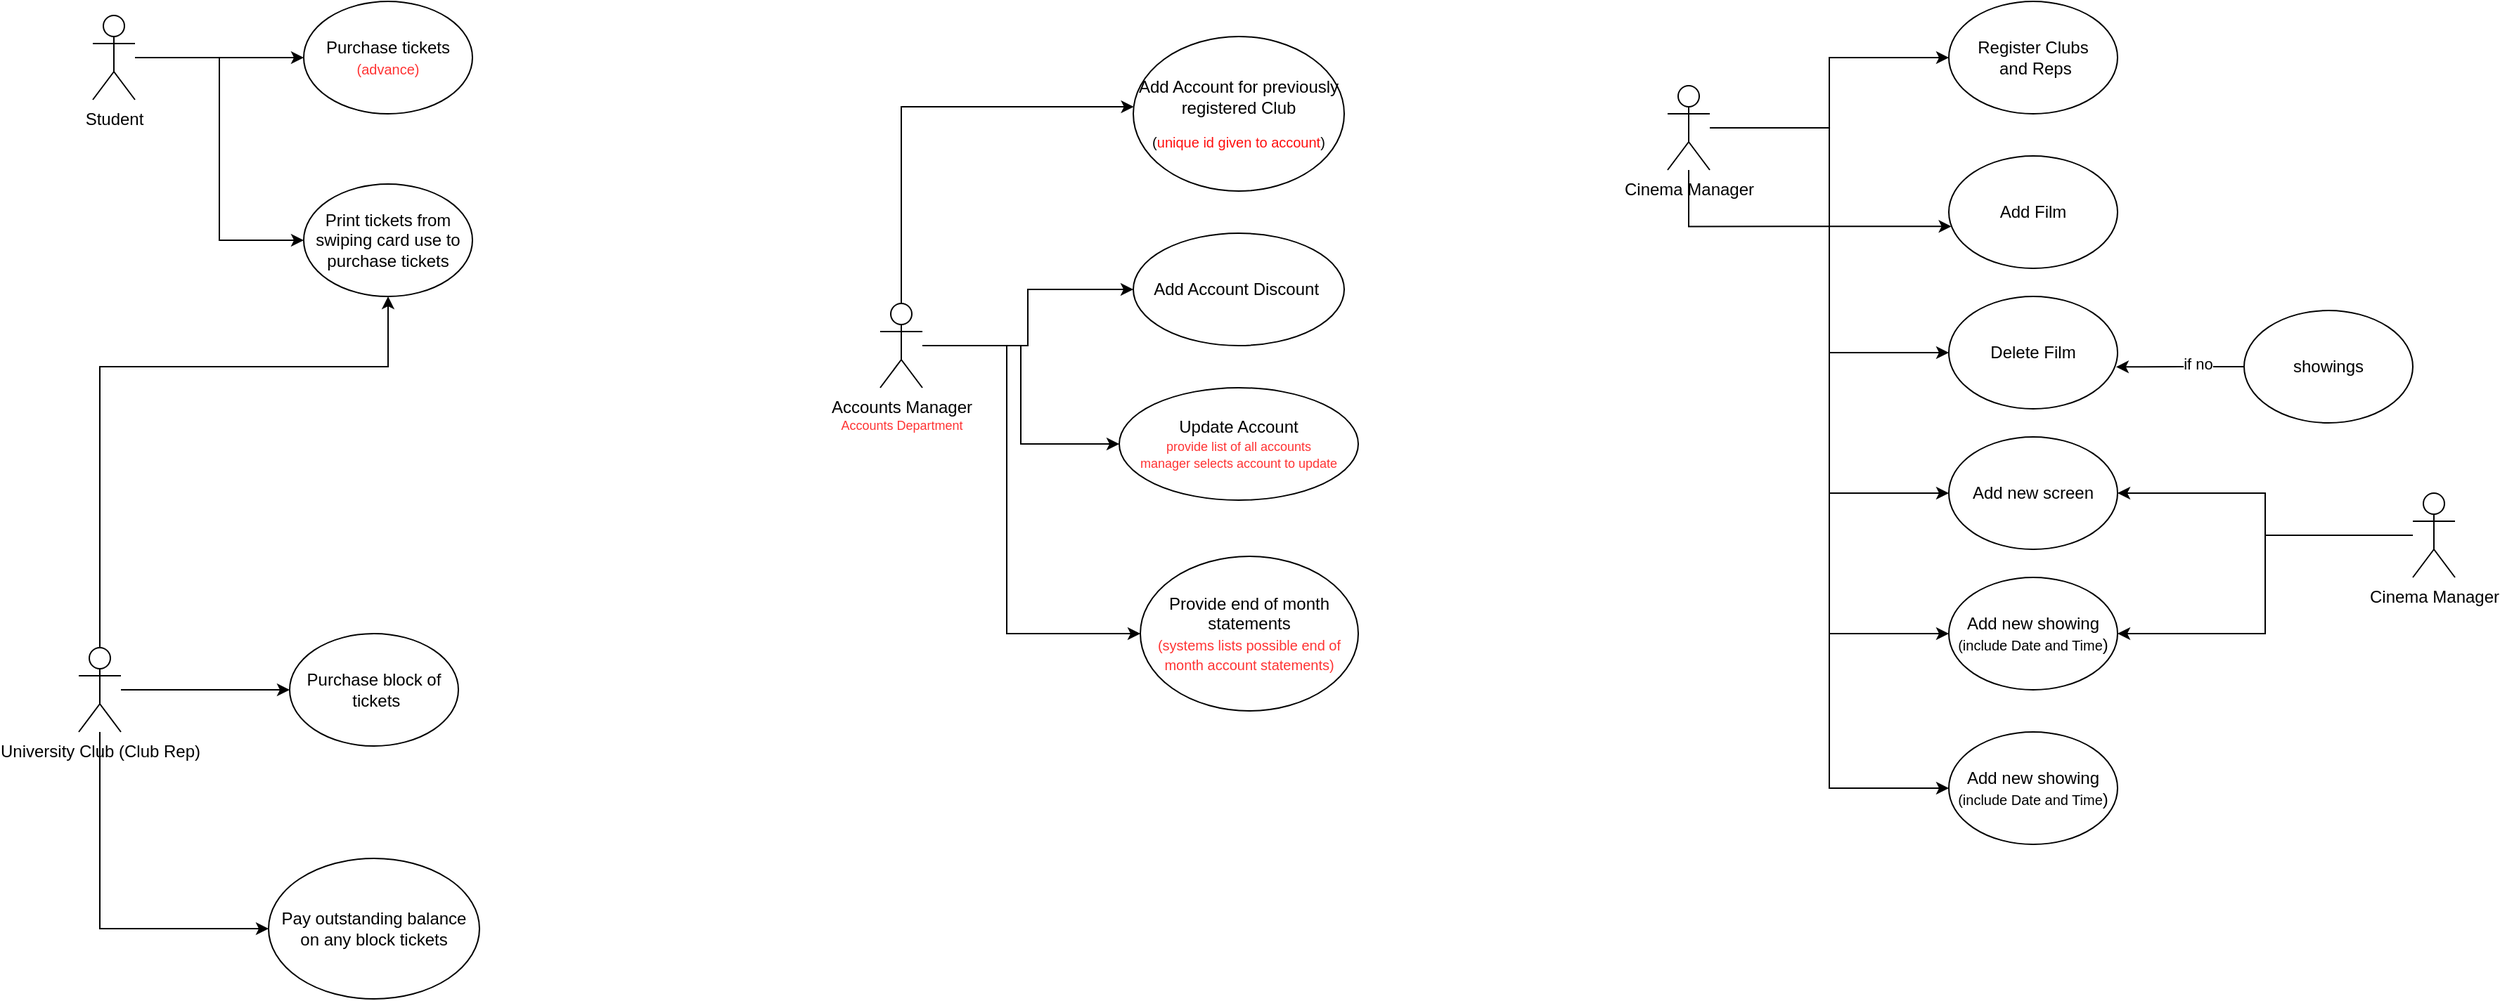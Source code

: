 <mxfile version="16.6.4" type="github">
  <diagram name="Page-1" id="13e1069c-82ec-6db2-03f1-153e76fe0fe0">
    <mxGraphModel dx="3297" dy="2437" grid="1" gridSize="10" guides="1" tooltips="1" connect="1" arrows="1" fold="1" page="1" pageScale="1" pageWidth="2336" pageHeight="1654" background="none" math="0" shadow="0">
      <root>
        <mxCell id="0" />
        <mxCell id="1" parent="0" />
        <mxCell id="kd9hnM9UEGJ-Ht8Q5I6m-12" style="edgeStyle=orthogonalEdgeStyle;rounded=0;orthogonalLoop=1;jettySize=auto;html=1;" edge="1" parent="1" source="kd9hnM9UEGJ-Ht8Q5I6m-1" target="kd9hnM9UEGJ-Ht8Q5I6m-4">
          <mxGeometry relative="1" as="geometry" />
        </mxCell>
        <mxCell id="kd9hnM9UEGJ-Ht8Q5I6m-38" style="edgeStyle=orthogonalEdgeStyle;rounded=0;orthogonalLoop=1;jettySize=auto;html=1;entryX=0;entryY=0.5;entryDx=0;entryDy=0;fontSize=10;fontColor=#FF3333;" edge="1" parent="1" source="kd9hnM9UEGJ-Ht8Q5I6m-1" target="kd9hnM9UEGJ-Ht8Q5I6m-37">
          <mxGeometry relative="1" as="geometry" />
        </mxCell>
        <mxCell id="kd9hnM9UEGJ-Ht8Q5I6m-1" value="Student&lt;br&gt;" style="shape=umlActor;verticalLabelPosition=bottom;verticalAlign=top;html=1;outlineConnect=0;" vertex="1" parent="1">
          <mxGeometry x="320" y="265" width="30" height="60" as="geometry" />
        </mxCell>
        <mxCell id="kd9hnM9UEGJ-Ht8Q5I6m-8" style="edgeStyle=orthogonalEdgeStyle;rounded=0;orthogonalLoop=1;jettySize=auto;html=1;" edge="1" parent="1" source="kd9hnM9UEGJ-Ht8Q5I6m-2" target="kd9hnM9UEGJ-Ht8Q5I6m-6">
          <mxGeometry relative="1" as="geometry" />
        </mxCell>
        <mxCell id="kd9hnM9UEGJ-Ht8Q5I6m-9" style="edgeStyle=orthogonalEdgeStyle;rounded=0;orthogonalLoop=1;jettySize=auto;html=1;entryX=0.015;entryY=0.627;entryDx=0;entryDy=0;entryPerimeter=0;" edge="1" parent="1" source="kd9hnM9UEGJ-Ht8Q5I6m-2" target="kd9hnM9UEGJ-Ht8Q5I6m-7">
          <mxGeometry relative="1" as="geometry">
            <Array as="points">
              <mxPoint x="1455" y="415" />
            </Array>
          </mxGeometry>
        </mxCell>
        <mxCell id="kd9hnM9UEGJ-Ht8Q5I6m-17" style="edgeStyle=orthogonalEdgeStyle;rounded=0;orthogonalLoop=1;jettySize=auto;html=1;entryX=0;entryY=0.5;entryDx=0;entryDy=0;" edge="1" parent="1" source="kd9hnM9UEGJ-Ht8Q5I6m-2" target="kd9hnM9UEGJ-Ht8Q5I6m-10">
          <mxGeometry relative="1" as="geometry" />
        </mxCell>
        <mxCell id="kd9hnM9UEGJ-Ht8Q5I6m-20" style="edgeStyle=orthogonalEdgeStyle;rounded=0;orthogonalLoop=1;jettySize=auto;html=1;entryX=0;entryY=0.5;entryDx=0;entryDy=0;fontSize=10;" edge="1" parent="1" source="kd9hnM9UEGJ-Ht8Q5I6m-2" target="kd9hnM9UEGJ-Ht8Q5I6m-18">
          <mxGeometry relative="1" as="geometry" />
        </mxCell>
        <mxCell id="kd9hnM9UEGJ-Ht8Q5I6m-21" style="edgeStyle=orthogonalEdgeStyle;rounded=0;orthogonalLoop=1;jettySize=auto;html=1;entryX=0;entryY=0.5;entryDx=0;entryDy=0;fontSize=10;" edge="1" parent="1" source="kd9hnM9UEGJ-Ht8Q5I6m-2" target="kd9hnM9UEGJ-Ht8Q5I6m-19">
          <mxGeometry relative="1" as="geometry" />
        </mxCell>
        <mxCell id="kd9hnM9UEGJ-Ht8Q5I6m-45" style="edgeStyle=orthogonalEdgeStyle;rounded=0;orthogonalLoop=1;jettySize=auto;html=1;entryX=0;entryY=0.5;entryDx=0;entryDy=0;fontSize=10;fontColor=#FF3333;" edge="1" parent="1" source="kd9hnM9UEGJ-Ht8Q5I6m-2" target="kd9hnM9UEGJ-Ht8Q5I6m-43">
          <mxGeometry relative="1" as="geometry" />
        </mxCell>
        <mxCell id="kd9hnM9UEGJ-Ht8Q5I6m-2" value="Cinema Manager&lt;br&gt;" style="shape=umlActor;verticalLabelPosition=bottom;verticalAlign=top;html=1;outlineConnect=0;" vertex="1" parent="1">
          <mxGeometry x="1440" y="315" width="30" height="60" as="geometry" />
        </mxCell>
        <mxCell id="kd9hnM9UEGJ-Ht8Q5I6m-13" style="edgeStyle=orthogonalEdgeStyle;rounded=0;orthogonalLoop=1;jettySize=auto;html=1;" edge="1" parent="1" source="kd9hnM9UEGJ-Ht8Q5I6m-3" target="kd9hnM9UEGJ-Ht8Q5I6m-5">
          <mxGeometry relative="1" as="geometry" />
        </mxCell>
        <mxCell id="kd9hnM9UEGJ-Ht8Q5I6m-39" style="edgeStyle=orthogonalEdgeStyle;rounded=0;orthogonalLoop=1;jettySize=auto;html=1;fontSize=10;fontColor=#FF3333;" edge="1" parent="1" source="kd9hnM9UEGJ-Ht8Q5I6m-3" target="kd9hnM9UEGJ-Ht8Q5I6m-37">
          <mxGeometry relative="1" as="geometry">
            <Array as="points">
              <mxPoint x="325" y="515" />
              <mxPoint x="530" y="515" />
            </Array>
          </mxGeometry>
        </mxCell>
        <mxCell id="kd9hnM9UEGJ-Ht8Q5I6m-42" style="edgeStyle=orthogonalEdgeStyle;rounded=0;orthogonalLoop=1;jettySize=auto;html=1;entryX=0;entryY=0.5;entryDx=0;entryDy=0;fontSize=10;fontColor=#FF3333;" edge="1" parent="1" source="kd9hnM9UEGJ-Ht8Q5I6m-3" target="kd9hnM9UEGJ-Ht8Q5I6m-40">
          <mxGeometry relative="1" as="geometry">
            <Array as="points">
              <mxPoint x="325" y="915" />
            </Array>
          </mxGeometry>
        </mxCell>
        <mxCell id="kd9hnM9UEGJ-Ht8Q5I6m-3" value="University Club (Club Rep)" style="shape=umlActor;verticalLabelPosition=bottom;verticalAlign=top;html=1;outlineConnect=0;" vertex="1" parent="1">
          <mxGeometry x="310" y="715" width="30" height="60" as="geometry" />
        </mxCell>
        <mxCell id="kd9hnM9UEGJ-Ht8Q5I6m-4" value="Purchase tickets&lt;br&gt;&lt;font style=&quot;font-size: 10px&quot; color=&quot;#ff3333&quot;&gt;(advance)&lt;/font&gt;" style="ellipse;whiteSpace=wrap;html=1;" vertex="1" parent="1">
          <mxGeometry x="470" y="255" width="120" height="80" as="geometry" />
        </mxCell>
        <mxCell id="kd9hnM9UEGJ-Ht8Q5I6m-5" value="Purchase block of&lt;span style=&quot;color: rgba(0 , 0 , 0 , 0) ; font-family: monospace ; font-size: 0px&quot;&gt;%3CmxGraphModel%3E%3Croot%3E%3CmxCell%20id%3D%220%22%2F%3E%3CmxCell%20id%3D%221%22%20parent%3D%220%22%2F%3E%3CmxCell%20id%3D%222%22%20value%3D%22Purchase%20tickets%22%20style%3D%22ellipse%3BwhiteSpace%3Dwrap%3Bhtml%3D1%3B%22%20vertex%3D%221%22%20parent%3D%221%22%3E%3CmxGeometry%20x%3D%22330%22%20y%3D%2290%22%20width%3D%22120%22%20height%3D%2280%22%20as%3D%22geometry%22%2F%3E%3C%2FmxCell%3E%3C%2Froot%3E%3C%2FmxGraphModel%3E&lt;/span&gt;&lt;br&gt;&amp;nbsp;tickets" style="ellipse;whiteSpace=wrap;html=1;" vertex="1" parent="1">
          <mxGeometry x="460" y="705" width="120" height="80" as="geometry" />
        </mxCell>
        <mxCell id="kd9hnM9UEGJ-Ht8Q5I6m-6" value="Register Clubs&lt;br&gt;&amp;nbsp;and Reps" style="ellipse;whiteSpace=wrap;html=1;" vertex="1" parent="1">
          <mxGeometry x="1640" y="255" width="120" height="80" as="geometry" />
        </mxCell>
        <mxCell id="kd9hnM9UEGJ-Ht8Q5I6m-7" value="Add Film" style="ellipse;whiteSpace=wrap;html=1;" vertex="1" parent="1">
          <mxGeometry x="1640" y="365" width="120" height="80" as="geometry" />
        </mxCell>
        <mxCell id="kd9hnM9UEGJ-Ht8Q5I6m-10" value="Delete Film" style="ellipse;whiteSpace=wrap;html=1;" vertex="1" parent="1">
          <mxGeometry x="1640" y="465" width="120" height="80" as="geometry" />
        </mxCell>
        <mxCell id="kd9hnM9UEGJ-Ht8Q5I6m-15" style="edgeStyle=orthogonalEdgeStyle;rounded=0;orthogonalLoop=1;jettySize=auto;html=1;exitX=0;exitY=0.5;exitDx=0;exitDy=0;entryX=0.991;entryY=0.627;entryDx=0;entryDy=0;entryPerimeter=0;" edge="1" parent="1" source="kd9hnM9UEGJ-Ht8Q5I6m-14" target="kd9hnM9UEGJ-Ht8Q5I6m-10">
          <mxGeometry relative="1" as="geometry" />
        </mxCell>
        <mxCell id="kd9hnM9UEGJ-Ht8Q5I6m-16" value="if no" style="edgeLabel;html=1;align=center;verticalAlign=middle;resizable=0;points=[];" vertex="1" connectable="0" parent="kd9hnM9UEGJ-Ht8Q5I6m-15">
          <mxGeometry x="-0.257" y="-2" relative="1" as="geometry">
            <mxPoint x="1" as="offset" />
          </mxGeometry>
        </mxCell>
        <mxCell id="kd9hnM9UEGJ-Ht8Q5I6m-14" value="showings" style="ellipse;whiteSpace=wrap;html=1;" vertex="1" parent="1">
          <mxGeometry x="1850" y="475" width="120" height="80" as="geometry" />
        </mxCell>
        <mxCell id="kd9hnM9UEGJ-Ht8Q5I6m-18" value="Add new screen&lt;span style=&quot;color: rgba(0 , 0 , 0 , 0) ; font-family: monospace ; font-size: 0px&quot;&gt;%3CmxGraphModel%3E%3Croot%3E%3CmxCell%20id%3D%220%22%2F%3E%3CmxCell%20id%3D%221%22%20parent%3D%220%22%2F%3E%3CmxCell%20id%3D%222%22%20value%3D%22Delete%20Film%22%20style%3D%22ellipse%3BwhiteSpace%3Dwrap%3Bhtml%3D1%3B%22%20vertex%3D%221%22%20parent%3D%221%22%3E%3CmxGeometry%20x%3D%22500%22%20y%3D%22910%22%20width%3D%22120%22%20height%3D%2280%22%20as%3D%22geometry%22%2F%3E%3C%2FmxCell%3E%3C%2Froot%3E%3C%2FmxGraphModel%3E&lt;/span&gt;" style="ellipse;whiteSpace=wrap;html=1;" vertex="1" parent="1">
          <mxGeometry x="1640" y="565" width="120" height="80" as="geometry" />
        </mxCell>
        <mxCell id="kd9hnM9UEGJ-Ht8Q5I6m-19" value="Add new showing&lt;br&gt;&lt;font style=&quot;font-size: 10px&quot;&gt;(include Date and Time&lt;/font&gt;)" style="ellipse;whiteSpace=wrap;html=1;" vertex="1" parent="1">
          <mxGeometry x="1640" y="665" width="120" height="80" as="geometry" />
        </mxCell>
        <mxCell id="kd9hnM9UEGJ-Ht8Q5I6m-26" style="edgeStyle=orthogonalEdgeStyle;rounded=0;orthogonalLoop=1;jettySize=auto;html=1;entryX=1;entryY=0.5;entryDx=0;entryDy=0;fontSize=10;" edge="1" parent="1" source="kd9hnM9UEGJ-Ht8Q5I6m-22" target="kd9hnM9UEGJ-Ht8Q5I6m-18">
          <mxGeometry relative="1" as="geometry" />
        </mxCell>
        <mxCell id="kd9hnM9UEGJ-Ht8Q5I6m-27" style="edgeStyle=orthogonalEdgeStyle;rounded=0;orthogonalLoop=1;jettySize=auto;html=1;entryX=1;entryY=0.5;entryDx=0;entryDy=0;fontSize=10;" edge="1" parent="1" source="kd9hnM9UEGJ-Ht8Q5I6m-22" target="kd9hnM9UEGJ-Ht8Q5I6m-19">
          <mxGeometry relative="1" as="geometry" />
        </mxCell>
        <mxCell id="kd9hnM9UEGJ-Ht8Q5I6m-22" value="Cinema Manager&lt;br&gt;" style="shape=umlActor;verticalLabelPosition=bottom;verticalAlign=top;html=1;outlineConnect=0;" vertex="1" parent="1">
          <mxGeometry x="1970" y="605" width="30" height="60" as="geometry" />
        </mxCell>
        <mxCell id="kd9hnM9UEGJ-Ht8Q5I6m-30" style="edgeStyle=orthogonalEdgeStyle;rounded=0;orthogonalLoop=1;jettySize=auto;html=1;fontSize=10;" edge="1" parent="1" source="kd9hnM9UEGJ-Ht8Q5I6m-28" target="kd9hnM9UEGJ-Ht8Q5I6m-29">
          <mxGeometry relative="1" as="geometry">
            <Array as="points">
              <mxPoint x="895" y="330" />
            </Array>
          </mxGeometry>
        </mxCell>
        <mxCell id="kd9hnM9UEGJ-Ht8Q5I6m-32" style="edgeStyle=orthogonalEdgeStyle;rounded=0;orthogonalLoop=1;jettySize=auto;html=1;entryX=0;entryY=0.5;entryDx=0;entryDy=0;fontSize=10;" edge="1" parent="1" source="kd9hnM9UEGJ-Ht8Q5I6m-28" target="kd9hnM9UEGJ-Ht8Q5I6m-31">
          <mxGeometry relative="1" as="geometry" />
        </mxCell>
        <mxCell id="kd9hnM9UEGJ-Ht8Q5I6m-34" style="edgeStyle=orthogonalEdgeStyle;rounded=0;orthogonalLoop=1;jettySize=auto;html=1;entryX=0;entryY=0.5;entryDx=0;entryDy=0;fontSize=10;fontColor=#FF0D0D;" edge="1" parent="1" source="kd9hnM9UEGJ-Ht8Q5I6m-28" target="kd9hnM9UEGJ-Ht8Q5I6m-33">
          <mxGeometry relative="1" as="geometry" />
        </mxCell>
        <mxCell id="kd9hnM9UEGJ-Ht8Q5I6m-36" style="edgeStyle=orthogonalEdgeStyle;rounded=0;orthogonalLoop=1;jettySize=auto;html=1;entryX=0;entryY=0.5;entryDx=0;entryDy=0;fontSize=10;fontColor=#FF3333;" edge="1" parent="1" source="kd9hnM9UEGJ-Ht8Q5I6m-28" target="kd9hnM9UEGJ-Ht8Q5I6m-35">
          <mxGeometry relative="1" as="geometry">
            <Array as="points">
              <mxPoint x="970" y="500" />
              <mxPoint x="970" y="705" />
            </Array>
          </mxGeometry>
        </mxCell>
        <mxCell id="kd9hnM9UEGJ-Ht8Q5I6m-28" value="&lt;font style=&quot;font-size: 12px&quot;&gt;Accounts Manager&lt;br&gt;&lt;/font&gt;&lt;font style=&quot;font-size: 9px&quot; color=&quot;#ff3333&quot;&gt;Accounts Department&lt;/font&gt;" style="shape=umlActor;verticalLabelPosition=bottom;verticalAlign=top;html=1;outlineConnect=0;fontSize=10;" vertex="1" parent="1">
          <mxGeometry x="880" y="470" width="30" height="60" as="geometry" />
        </mxCell>
        <mxCell id="kd9hnM9UEGJ-Ht8Q5I6m-29" value="&lt;font style=&quot;font-size: 12px&quot;&gt;Add Account for previously registered Club&lt;br&gt;&lt;/font&gt;&lt;br&gt;(&lt;font color=&quot;#ff0d0d&quot;&gt;unique id given to account&lt;/font&gt;)" style="ellipse;whiteSpace=wrap;html=1;fontSize=10;" vertex="1" parent="1">
          <mxGeometry x="1060" y="280" width="150" height="110" as="geometry" />
        </mxCell>
        <mxCell id="kd9hnM9UEGJ-Ht8Q5I6m-31" value="&lt;font style=&quot;font-size: 12px&quot;&gt;Add Account Discount&amp;nbsp;&lt;/font&gt;" style="ellipse;whiteSpace=wrap;html=1;fontSize=10;" vertex="1" parent="1">
          <mxGeometry x="1060" y="420" width="150" height="80" as="geometry" />
        </mxCell>
        <mxCell id="kd9hnM9UEGJ-Ht8Q5I6m-33" value="&lt;font style=&quot;font-size: 12px&quot;&gt;Update Account&lt;br&gt;&lt;/font&gt;&lt;font color=&quot;#ff3333&quot; style=&quot;font-size: 9px&quot;&gt;provide list of all accounts&lt;br&gt;manager selects account to update&lt;/font&gt;" style="ellipse;whiteSpace=wrap;html=1;fontSize=10;" vertex="1" parent="1">
          <mxGeometry x="1050" y="530" width="170" height="80" as="geometry" />
        </mxCell>
        <mxCell id="kd9hnM9UEGJ-Ht8Q5I6m-35" value="&lt;span&gt;&lt;font color=&quot;#000000&quot;&gt;Provide end of month statements&lt;/font&gt;&lt;br&gt;&lt;font style=&quot;font-size: 10px&quot;&gt;(systems lists possible end of month account statements)&lt;/font&gt;&lt;br&gt;&lt;/span&gt;" style="ellipse;whiteSpace=wrap;html=1;fontSize=12;fontColor=#FF3333;" vertex="1" parent="1">
          <mxGeometry x="1065" y="650" width="155" height="110" as="geometry" />
        </mxCell>
        <mxCell id="kd9hnM9UEGJ-Ht8Q5I6m-37" value="Print tickets from swiping card use to purchase tickets" style="ellipse;whiteSpace=wrap;html=1;" vertex="1" parent="1">
          <mxGeometry x="470" y="385" width="120" height="80" as="geometry" />
        </mxCell>
        <mxCell id="kd9hnM9UEGJ-Ht8Q5I6m-40" value="Pay outstanding balance on any block tickets" style="ellipse;whiteSpace=wrap;html=1;" vertex="1" parent="1">
          <mxGeometry x="445" y="865" width="150" height="100" as="geometry" />
        </mxCell>
        <mxCell id="kd9hnM9UEGJ-Ht8Q5I6m-43" value="Add new showing&lt;br&gt;&lt;font style=&quot;font-size: 10px&quot;&gt;(include Date and Time&lt;/font&gt;)" style="ellipse;whiteSpace=wrap;html=1;" vertex="1" parent="1">
          <mxGeometry x="1640" y="775" width="120" height="80" as="geometry" />
        </mxCell>
      </root>
    </mxGraphModel>
  </diagram>
</mxfile>
